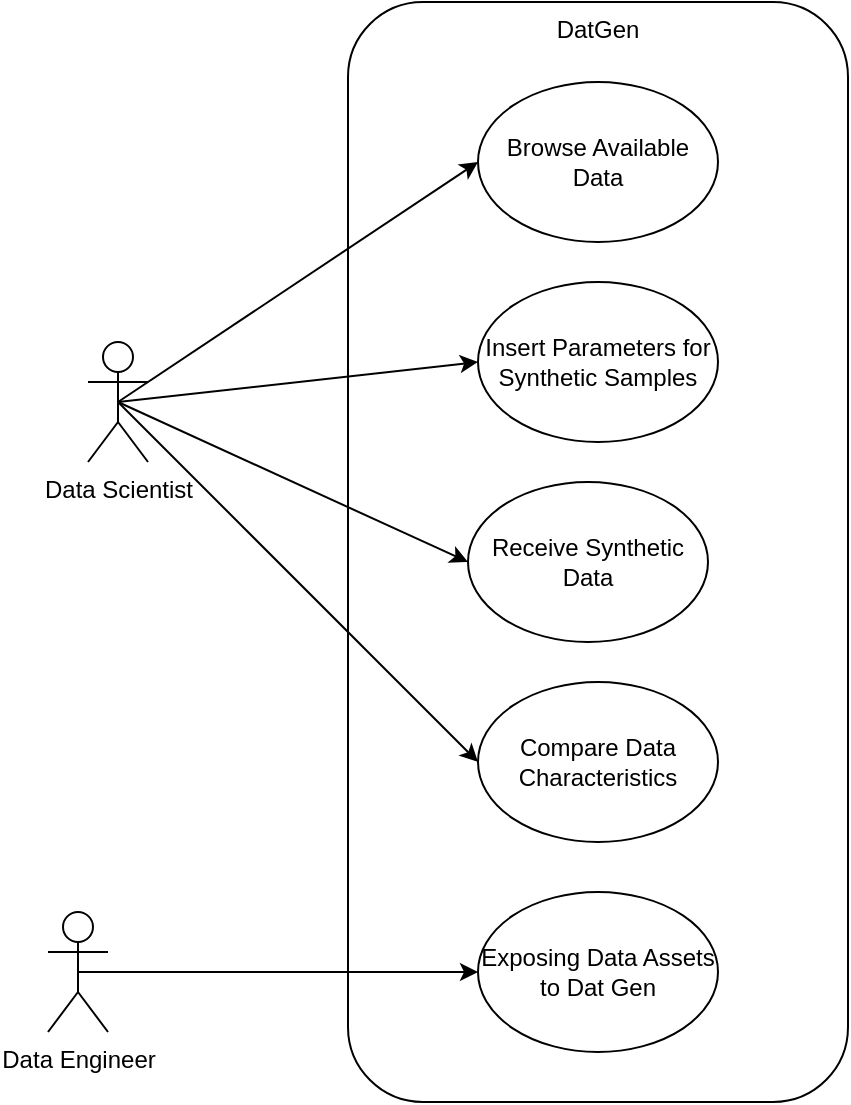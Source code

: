 <mxfile version="21.1.2" type="device" pages="2">
  <diagram name="Use Case" id="44rhoL8vgVi-ukGq8_7j">
    <mxGraphModel dx="1244" dy="877" grid="1" gridSize="10" guides="1" tooltips="1" connect="1" arrows="1" fold="1" page="1" pageScale="1" pageWidth="827" pageHeight="1169" math="0" shadow="0">
      <root>
        <mxCell id="0" />
        <mxCell id="1" parent="0" />
        <mxCell id="Gp9bMBnCvlOxRC6RPChZ-1" value="Data Scientist" style="shape=umlActor;verticalLabelPosition=bottom;verticalAlign=top;html=1;outlineConnect=0;" vertex="1" parent="1">
          <mxGeometry x="90" y="270" width="30" height="60" as="geometry" />
        </mxCell>
        <mxCell id="Gp9bMBnCvlOxRC6RPChZ-3" value="DatGen" style="rounded=1;whiteSpace=wrap;html=1;verticalAlign=top;" vertex="1" parent="1">
          <mxGeometry x="220" y="100" width="250" height="550" as="geometry" />
        </mxCell>
        <mxCell id="Gp9bMBnCvlOxRC6RPChZ-4" value="Browse Available Data" style="ellipse;whiteSpace=wrap;html=1;" vertex="1" parent="1">
          <mxGeometry x="285" y="140" width="120" height="80" as="geometry" />
        </mxCell>
        <mxCell id="Gp9bMBnCvlOxRC6RPChZ-5" value="Insert Parameters for Synthetic Samples" style="ellipse;whiteSpace=wrap;html=1;" vertex="1" parent="1">
          <mxGeometry x="285" y="240" width="120" height="80" as="geometry" />
        </mxCell>
        <mxCell id="Gp9bMBnCvlOxRC6RPChZ-6" value="" style="edgeStyle=none;orthogonalLoop=1;jettySize=auto;html=1;rounded=0;exitX=0.5;exitY=0.5;exitDx=0;exitDy=0;exitPerimeter=0;entryX=0;entryY=0.5;entryDx=0;entryDy=0;" edge="1" parent="1" source="Gp9bMBnCvlOxRC6RPChZ-1" target="Gp9bMBnCvlOxRC6RPChZ-4">
          <mxGeometry width="100" relative="1" as="geometry">
            <mxPoint x="110" y="250" as="sourcePoint" />
            <mxPoint x="210" y="250" as="targetPoint" />
            <Array as="points" />
          </mxGeometry>
        </mxCell>
        <mxCell id="Gp9bMBnCvlOxRC6RPChZ-7" value="Receive Synthetic Data" style="ellipse;whiteSpace=wrap;html=1;" vertex="1" parent="1">
          <mxGeometry x="280" y="340" width="120" height="80" as="geometry" />
        </mxCell>
        <mxCell id="Gp9bMBnCvlOxRC6RPChZ-8" value="Compare Data Characteristics" style="ellipse;whiteSpace=wrap;html=1;" vertex="1" parent="1">
          <mxGeometry x="285" y="440" width="120" height="80" as="geometry" />
        </mxCell>
        <mxCell id="Gp9bMBnCvlOxRC6RPChZ-9" value="" style="edgeStyle=none;orthogonalLoop=1;jettySize=auto;html=1;rounded=0;exitX=0.5;exitY=0.5;exitDx=0;exitDy=0;exitPerimeter=0;entryX=0;entryY=0.5;entryDx=0;entryDy=0;" edge="1" parent="1" source="Gp9bMBnCvlOxRC6RPChZ-1" target="Gp9bMBnCvlOxRC6RPChZ-5">
          <mxGeometry width="100" relative="1" as="geometry">
            <mxPoint x="135" y="320" as="sourcePoint" />
            <mxPoint x="295" y="190" as="targetPoint" />
            <Array as="points" />
          </mxGeometry>
        </mxCell>
        <mxCell id="Gp9bMBnCvlOxRC6RPChZ-10" value="" style="edgeStyle=none;orthogonalLoop=1;jettySize=auto;html=1;rounded=0;entryX=0;entryY=0.5;entryDx=0;entryDy=0;exitX=0.5;exitY=0.5;exitDx=0;exitDy=0;exitPerimeter=0;" edge="1" parent="1" source="Gp9bMBnCvlOxRC6RPChZ-1" target="Gp9bMBnCvlOxRC6RPChZ-7">
          <mxGeometry width="100" relative="1" as="geometry">
            <mxPoint x="130" y="310" as="sourcePoint" />
            <mxPoint x="295" y="290" as="targetPoint" />
            <Array as="points" />
          </mxGeometry>
        </mxCell>
        <mxCell id="Gp9bMBnCvlOxRC6RPChZ-11" value="" style="edgeStyle=none;orthogonalLoop=1;jettySize=auto;html=1;rounded=0;entryX=0;entryY=0.5;entryDx=0;entryDy=0;exitX=0.5;exitY=0.5;exitDx=0;exitDy=0;exitPerimeter=0;" edge="1" parent="1" source="Gp9bMBnCvlOxRC6RPChZ-1" target="Gp9bMBnCvlOxRC6RPChZ-8">
          <mxGeometry width="100" relative="1" as="geometry">
            <mxPoint x="140" y="320" as="sourcePoint" />
            <mxPoint x="290" y="390" as="targetPoint" />
            <Array as="points" />
          </mxGeometry>
        </mxCell>
        <mxCell id="Gp9bMBnCvlOxRC6RPChZ-15" style="rounded=0;orthogonalLoop=1;jettySize=auto;html=1;exitX=0.5;exitY=0.5;exitDx=0;exitDy=0;exitPerimeter=0;entryX=0;entryY=0.5;entryDx=0;entryDy=0;" edge="1" parent="1" source="Gp9bMBnCvlOxRC6RPChZ-12" target="Gp9bMBnCvlOxRC6RPChZ-13">
          <mxGeometry relative="1" as="geometry" />
        </mxCell>
        <mxCell id="Gp9bMBnCvlOxRC6RPChZ-12" value="Data Engineer" style="shape=umlActor;verticalLabelPosition=bottom;verticalAlign=top;html=1;outlineConnect=0;" vertex="1" parent="1">
          <mxGeometry x="70" y="555" width="30" height="60" as="geometry" />
        </mxCell>
        <mxCell id="Gp9bMBnCvlOxRC6RPChZ-13" value="Exposing Data Assets to Dat Gen" style="ellipse;whiteSpace=wrap;html=1;" vertex="1" parent="1">
          <mxGeometry x="285" y="545" width="120" height="80" as="geometry" />
        </mxCell>
      </root>
    </mxGraphModel>
  </diagram>
  <diagram id="7D_obvK-jPw7ggJHQD_N" name="Flow">
    <mxGraphModel dx="1244" dy="877" grid="1" gridSize="10" guides="1" tooltips="1" connect="1" arrows="1" fold="1" page="1" pageScale="1" pageWidth="827" pageHeight="1169" math="0" shadow="0">
      <root>
        <mxCell id="0" />
        <mxCell id="1" parent="0" />
        <mxCell id="JeZIjhVsABRhlAgBWhlj-5" value="" style="edgeStyle=orthogonalEdgeStyle;rounded=0;orthogonalLoop=1;jettySize=auto;html=1;" edge="1" parent="1" source="JeZIjhVsABRhlAgBWhlj-2" target="JeZIjhVsABRhlAgBWhlj-4">
          <mxGeometry relative="1" as="geometry" />
        </mxCell>
        <mxCell id="JeZIjhVsABRhlAgBWhlj-2" value="Start" style="html=1;dashed=0;whiteSpace=wrap;shape=mxgraph.dfd.start" vertex="1" parent="1">
          <mxGeometry x="40" y="130" width="80" height="30" as="geometry" />
        </mxCell>
        <mxCell id="JeZIjhVsABRhlAgBWhlj-3" value="User browses available data" style="shape=note;strokeWidth=2;fontSize=14;size=20;whiteSpace=wrap;html=1;fillColor=#fff2cc;strokeColor=#d6b656;fontColor=#666600;" vertex="1" parent="1">
          <mxGeometry x="25" y="30" width="110.0" height="80" as="geometry" />
        </mxCell>
        <mxCell id="JeZIjhVsABRhlAgBWhlj-8" value="" style="edgeStyle=orthogonalEdgeStyle;rounded=0;orthogonalLoop=1;jettySize=auto;html=1;" edge="1" parent="1" source="JeZIjhVsABRhlAgBWhlj-4" target="JeZIjhVsABRhlAgBWhlj-7">
          <mxGeometry relative="1" as="geometry" />
        </mxCell>
        <mxCell id="JeZIjhVsABRhlAgBWhlj-4" value="Parameter sekection" style="shape=process;whiteSpace=wrap;html=1;backgroundOutline=1;dashed=0;" vertex="1" parent="1">
          <mxGeometry x="180" y="115" width="120" height="60" as="geometry" />
        </mxCell>
        <mxCell id="JeZIjhVsABRhlAgBWhlj-6" value="User passes parameters to DatGen" style="shape=note;strokeWidth=2;fontSize=14;size=20;whiteSpace=wrap;html=1;fillColor=#fff2cc;strokeColor=#d6b656;fontColor=#666600;" vertex="1" parent="1">
          <mxGeometry x="190" y="30" width="110.0" height="80" as="geometry" />
        </mxCell>
        <mxCell id="JeZIjhVsABRhlAgBWhlj-10" value="" style="edgeStyle=orthogonalEdgeStyle;rounded=0;orthogonalLoop=1;jettySize=auto;html=1;endArrow=none;endFill=0;startArrow=classic;startFill=1;" edge="1" parent="1" source="JeZIjhVsABRhlAgBWhlj-7" target="JeZIjhVsABRhlAgBWhlj-9">
          <mxGeometry relative="1" as="geometry" />
        </mxCell>
        <mxCell id="JeZIjhVsABRhlAgBWhlj-7" value="Synthetic Data Generation" style="whiteSpace=wrap;html=1;dashed=0;" vertex="1" parent="1">
          <mxGeometry x="380" y="115" width="120" height="60" as="geometry" />
        </mxCell>
        <mxCell id="JeZIjhVsABRhlAgBWhlj-9" value="Data Sampling / Parameter Sourcing" style="whiteSpace=wrap;html=1;dashed=0;" vertex="1" parent="1">
          <mxGeometry x="380" y="255" width="120" height="60" as="geometry" />
        </mxCell>
        <mxCell id="JeZIjhVsABRhlAgBWhlj-11" value="User passes parameters to DatGen" style="shape=note;strokeWidth=2;fontSize=14;size=20;whiteSpace=wrap;html=1;fillColor=#fff2cc;strokeColor=#d6b656;fontColor=#666600;" vertex="1" parent="1">
          <mxGeometry x="540" y="245" width="110.0" height="80" as="geometry" />
        </mxCell>
        <mxCell id="JeZIjhVsABRhlAgBWhlj-12" value="Internal Data" style="shape=datastore;whiteSpace=wrap;html=1;" vertex="1" parent="1">
          <mxGeometry x="395" y="400" width="90" height="90" as="geometry" />
        </mxCell>
        <mxCell id="JeZIjhVsABRhlAgBWhlj-13" value="" style="edgeStyle=orthogonalEdgeStyle;rounded=0;orthogonalLoop=1;jettySize=auto;html=1;endArrow=none;endFill=0;startArrow=classic;startFill=1;exitX=0.5;exitY=1;exitDx=0;exitDy=0;entryX=0.5;entryY=0;entryDx=0;entryDy=0;" edge="1" parent="1" source="JeZIjhVsABRhlAgBWhlj-9" target="JeZIjhVsABRhlAgBWhlj-12">
          <mxGeometry relative="1" as="geometry">
            <mxPoint x="443.5" y="325" as="sourcePoint" />
            <mxPoint x="443.5" y="405" as="targetPoint" />
          </mxGeometry>
        </mxCell>
        <mxCell id="JeZIjhVsABRhlAgBWhlj-14" value="Stop" style="html=1;dashed=0;whiteSpace=wrap;shape=mxgraph.dfd.start" vertex="1" parent="1">
          <mxGeometry x="600" y="130" width="80" height="30" as="geometry" />
        </mxCell>
        <mxCell id="JeZIjhVsABRhlAgBWhlj-15" value="" style="edgeStyle=orthogonalEdgeStyle;rounded=0;orthogonalLoop=1;jettySize=auto;html=1;exitX=1;exitY=0.5;exitDx=0;exitDy=0;entryX=0;entryY=0.5;entryDx=0;entryDy=0;entryPerimeter=0;" edge="1" parent="1" source="JeZIjhVsABRhlAgBWhlj-7" target="JeZIjhVsABRhlAgBWhlj-14">
          <mxGeometry relative="1" as="geometry">
            <mxPoint x="510" y="144.5" as="sourcePoint" />
            <mxPoint x="590" y="144.5" as="targetPoint" />
          </mxGeometry>
        </mxCell>
        <mxCell id="JeZIjhVsABRhlAgBWhlj-16" value="User receives synthetic data&amp;nbsp;" style="shape=note;strokeWidth=2;fontSize=14;size=20;whiteSpace=wrap;html=1;fillColor=#fff2cc;strokeColor=#d6b656;fontColor=#666600;" vertex="1" parent="1">
          <mxGeometry x="585" y="35" width="110.0" height="80" as="geometry" />
        </mxCell>
      </root>
    </mxGraphModel>
  </diagram>
</mxfile>
